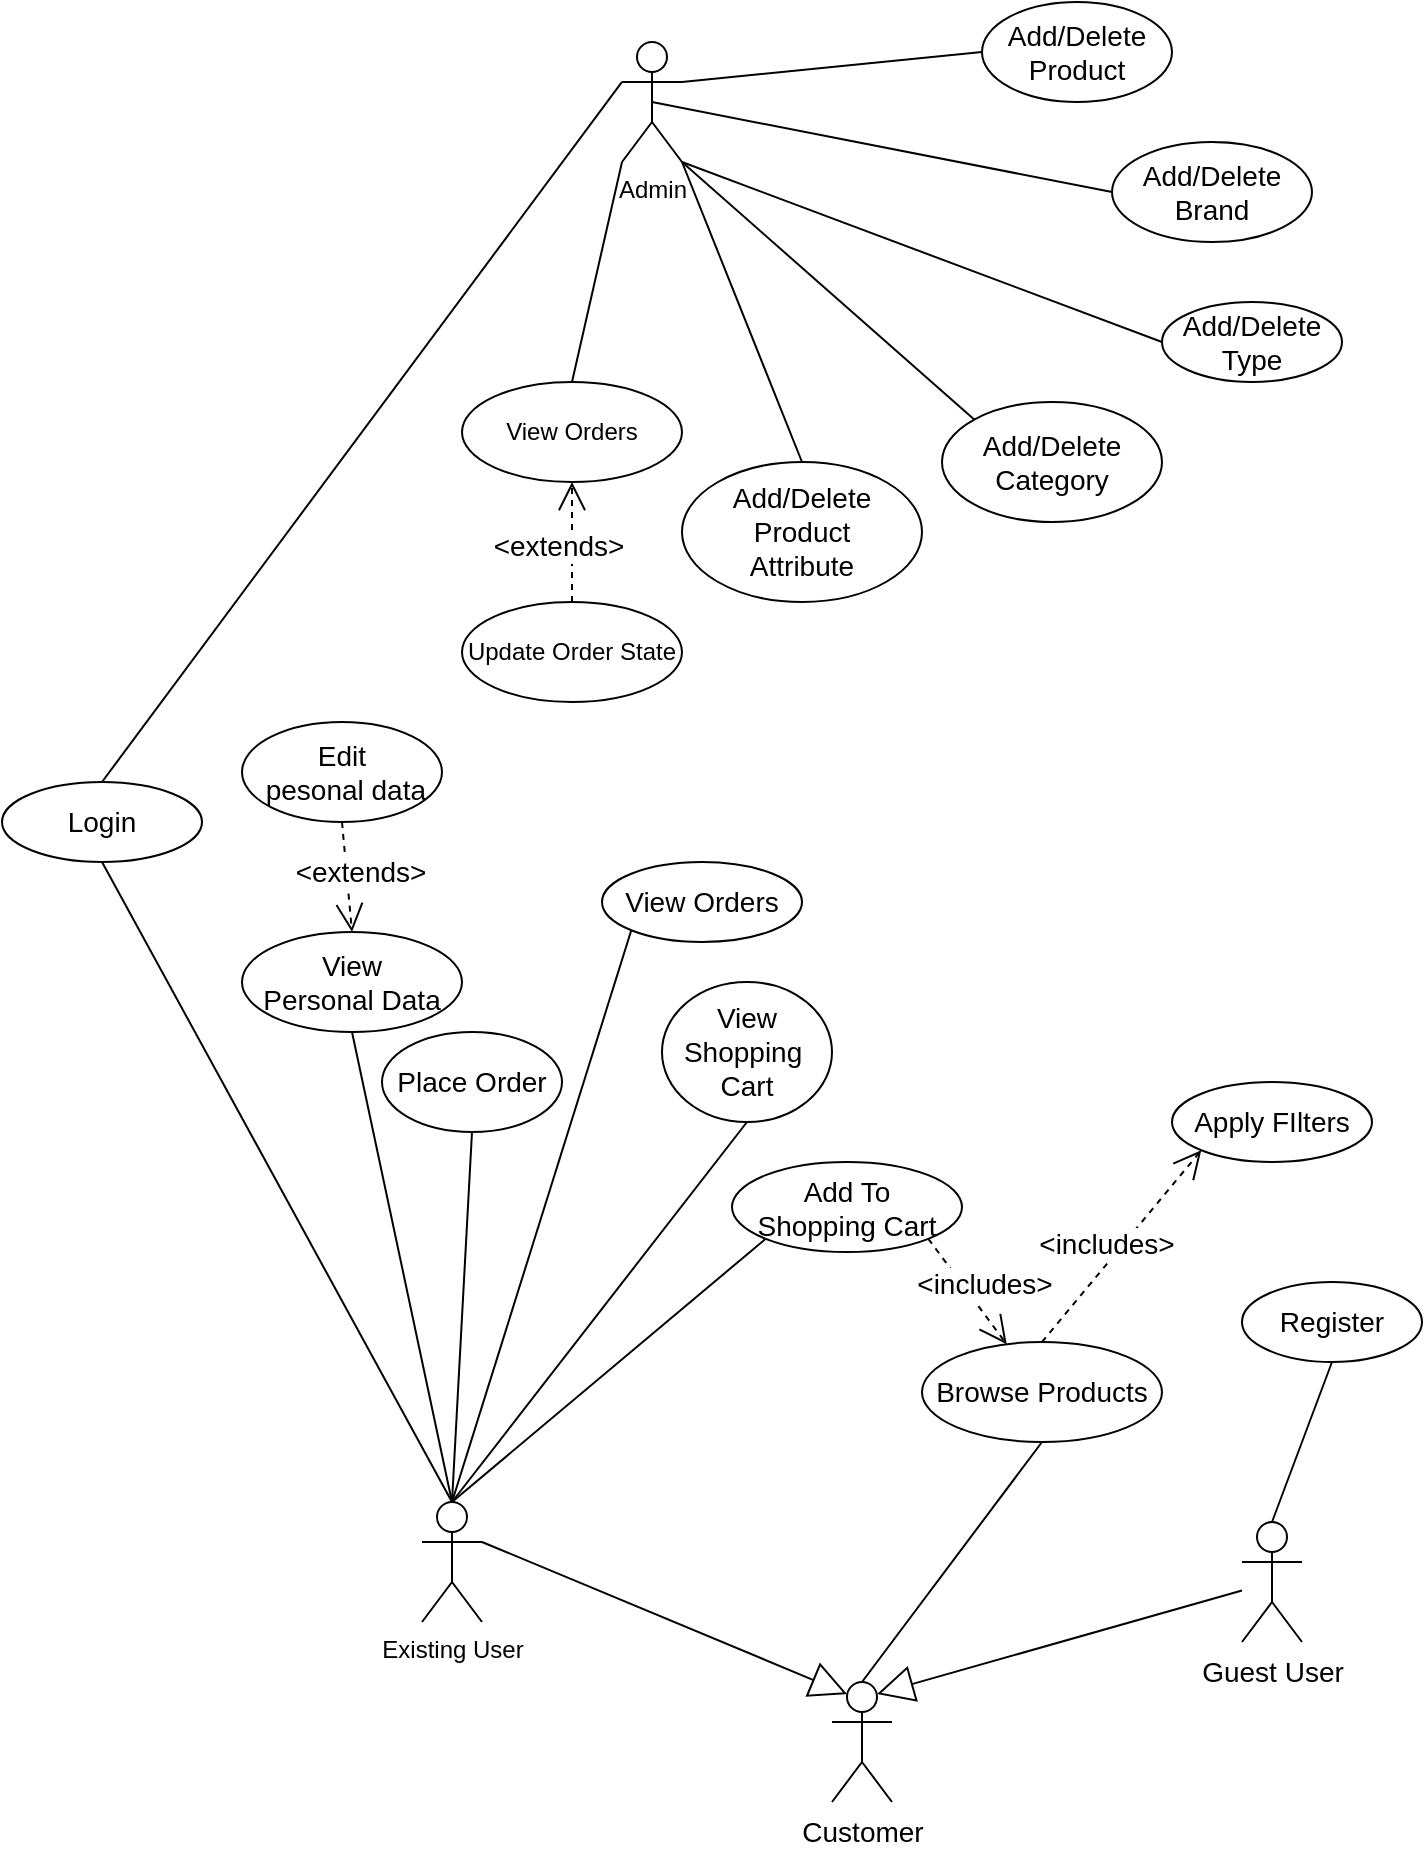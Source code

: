 <mxfile version="20.8.16" type="device"><diagram name="Page-1" id="NyE9kDQV2upqEJ7us5eI"><mxGraphModel dx="880" dy="423" grid="1" gridSize="10" guides="1" tooltips="1" connect="1" arrows="1" fold="1" page="1" pageScale="1" pageWidth="850" pageHeight="1100" math="0" shadow="0"><root><mxCell id="0"/><mxCell id="1" parent="0"/><mxCell id="W94CLhfn8R39FI1Z-DHx-1" value="Admin" style="shape=umlActor;verticalLabelPosition=bottom;verticalAlign=top;html=1;outlineConnect=0;" parent="1" vertex="1"><mxGeometry x="320" y="180" width="30" height="60" as="geometry"/></mxCell><mxCell id="W94CLhfn8R39FI1Z-DHx-4" value="Existing User" style="shape=umlActor;verticalLabelPosition=bottom;verticalAlign=top;html=1;outlineConnect=0;" parent="1" vertex="1"><mxGeometry x="220" y="910" width="30" height="60" as="geometry"/></mxCell><mxCell id="W94CLhfn8R39FI1Z-DHx-5" value="&lt;font style=&quot;font-size: 14px;&quot;&gt;Login&lt;/font&gt;" style="ellipse;whiteSpace=wrap;html=1;" parent="1" vertex="1"><mxGeometry x="10" y="550" width="100" height="40" as="geometry"/></mxCell><mxCell id="W94CLhfn8R39FI1Z-DHx-7" value="" style="endArrow=none;html=1;rounded=0;exitX=0.5;exitY=0;exitDx=0;exitDy=0;exitPerimeter=0;entryX=0.5;entryY=1;entryDx=0;entryDy=0;" parent="1" source="W94CLhfn8R39FI1Z-DHx-4" target="W94CLhfn8R39FI1Z-DHx-5" edge="1"><mxGeometry width="50" height="50" relative="1" as="geometry"><mxPoint x="120" y="620" as="sourcePoint"/><mxPoint x="170" y="570" as="targetPoint"/></mxGeometry></mxCell><mxCell id="W94CLhfn8R39FI1Z-DHx-8" value="" style="endArrow=none;html=1;rounded=0;exitX=0.5;exitY=0;exitDx=0;exitDy=0;entryX=0;entryY=0.333;entryDx=0;entryDy=0;entryPerimeter=0;" parent="1" source="W94CLhfn8R39FI1Z-DHx-5" target="W94CLhfn8R39FI1Z-DHx-1" edge="1"><mxGeometry width="50" height="50" relative="1" as="geometry"><mxPoint x="130" y="280" as="sourcePoint"/><mxPoint x="180" y="230" as="targetPoint"/></mxGeometry></mxCell><mxCell id="W94CLhfn8R39FI1Z-DHx-9" value="&lt;font style=&quot;font-size: 14px;&quot;&gt;Register&lt;/font&gt;" style="ellipse;whiteSpace=wrap;html=1;" parent="1" vertex="1"><mxGeometry x="630" y="800" width="90" height="40" as="geometry"/></mxCell><mxCell id="W94CLhfn8R39FI1Z-DHx-10" value="" style="endArrow=none;html=1;rounded=0;exitX=0.5;exitY=0;exitDx=0;exitDy=0;exitPerimeter=0;entryX=0.5;entryY=1;entryDx=0;entryDy=0;" parent="1" source="W94CLhfn8R39FI1Z-DHx-50" target="W94CLhfn8R39FI1Z-DHx-9" edge="1"><mxGeometry width="50" height="50" relative="1" as="geometry"><mxPoint x="110" y="910" as="sourcePoint"/><mxPoint x="160" y="860" as="targetPoint"/></mxGeometry></mxCell><mxCell id="W94CLhfn8R39FI1Z-DHx-11" value="&lt;font style=&quot;font-size: 14px;&quot;&gt;View &lt;br&gt;Personal Data&lt;/font&gt;" style="ellipse;whiteSpace=wrap;html=1;" parent="1" vertex="1"><mxGeometry x="130" y="625" width="110" height="50" as="geometry"/></mxCell><mxCell id="W94CLhfn8R39FI1Z-DHx-12" value="" style="endArrow=none;html=1;rounded=0;exitX=0.5;exitY=0;exitDx=0;exitDy=0;exitPerimeter=0;entryX=0.5;entryY=1;entryDx=0;entryDy=0;" parent="1" source="W94CLhfn8R39FI1Z-DHx-4" target="W94CLhfn8R39FI1Z-DHx-11" edge="1"><mxGeometry width="50" height="50" relative="1" as="geometry"><mxPoint x="460" y="870" as="sourcePoint"/><mxPoint x="510" y="820" as="targetPoint"/></mxGeometry></mxCell><mxCell id="W94CLhfn8R39FI1Z-DHx-16" value="&lt;font style=&quot;font-size: 14px;&quot;&gt;Edit&lt;br&gt;&amp;nbsp;pesonal data&lt;/font&gt;" style="ellipse;whiteSpace=wrap;html=1;" parent="1" vertex="1"><mxGeometry x="130" y="520" width="100" height="50" as="geometry"/></mxCell><mxCell id="W94CLhfn8R39FI1Z-DHx-19" value="&amp;lt;extends&amp;gt;" style="endArrow=open;endSize=12;dashed=1;html=1;rounded=0;fontSize=14;exitX=0.5;exitY=1;exitDx=0;exitDy=0;entryX=0.5;entryY=0;entryDx=0;entryDy=0;" parent="1" source="W94CLhfn8R39FI1Z-DHx-16" target="W94CLhfn8R39FI1Z-DHx-11" edge="1"><mxGeometry x="-0.065" y="7" width="160" relative="1" as="geometry"><mxPoint x="290" y="600" as="sourcePoint"/><mxPoint x="220" y="620" as="targetPoint"/><mxPoint as="offset"/></mxGeometry></mxCell><mxCell id="W94CLhfn8R39FI1Z-DHx-20" value="View&lt;br&gt;Shopping&amp;nbsp;&lt;br&gt;Cart" style="ellipse;whiteSpace=wrap;html=1;fontSize=14;" parent="1" vertex="1"><mxGeometry x="340" y="650" width="85" height="70" as="geometry"/></mxCell><mxCell id="W94CLhfn8R39FI1Z-DHx-21" value="" style="endArrow=none;html=1;rounded=0;fontSize=14;exitX=0.5;exitY=0;exitDx=0;exitDy=0;exitPerimeter=0;entryX=0.5;entryY=1;entryDx=0;entryDy=0;" parent="1" source="W94CLhfn8R39FI1Z-DHx-4" target="W94CLhfn8R39FI1Z-DHx-20" edge="1"><mxGeometry width="50" height="50" relative="1" as="geometry"><mxPoint x="430" y="820" as="sourcePoint"/><mxPoint x="480" y="770" as="targetPoint"/></mxGeometry></mxCell><mxCell id="W94CLhfn8R39FI1Z-DHx-22" value="Apply FIlters" style="ellipse;whiteSpace=wrap;html=1;fontSize=14;" parent="1" vertex="1"><mxGeometry x="595" y="700" width="100" height="40" as="geometry"/></mxCell><mxCell id="W94CLhfn8R39FI1Z-DHx-24" value="Browse Products" style="ellipse;whiteSpace=wrap;html=1;fontSize=14;" parent="1" vertex="1"><mxGeometry x="470" y="830" width="120" height="50" as="geometry"/></mxCell><mxCell id="W94CLhfn8R39FI1Z-DHx-45" value="&amp;lt;includes&amp;gt;" style="endArrow=open;endSize=12;dashed=1;html=1;rounded=0;fontSize=14;exitX=0.5;exitY=0;exitDx=0;exitDy=0;entryX=0;entryY=1;entryDx=0;entryDy=0;" parent="1" source="W94CLhfn8R39FI1Z-DHx-24" target="W94CLhfn8R39FI1Z-DHx-22" edge="1"><mxGeometry x="-0.061" y="7" width="160" relative="1" as="geometry"><mxPoint x="510" y="640" as="sourcePoint"/><mxPoint x="550" y="700" as="targetPoint"/><mxPoint as="offset"/></mxGeometry></mxCell><mxCell id="W94CLhfn8R39FI1Z-DHx-47" value="Add/Delete Product" style="ellipse;whiteSpace=wrap;html=1;fontSize=14;" parent="1" vertex="1"><mxGeometry x="500" y="160" width="95" height="50" as="geometry"/></mxCell><mxCell id="W94CLhfn8R39FI1Z-DHx-48" value="" style="endArrow=none;html=1;rounded=0;fontSize=14;entryX=1;entryY=0.333;entryDx=0;entryDy=0;entryPerimeter=0;exitX=0;exitY=0.5;exitDx=0;exitDy=0;" parent="1" source="W94CLhfn8R39FI1Z-DHx-47" target="W94CLhfn8R39FI1Z-DHx-1" edge="1"><mxGeometry width="50" height="50" relative="1" as="geometry"><mxPoint x="350" y="410" as="sourcePoint"/><mxPoint x="400" y="360" as="targetPoint"/></mxGeometry></mxCell><mxCell id="W94CLhfn8R39FI1Z-DHx-49" value="Customer" style="shape=umlActor;verticalLabelPosition=bottom;verticalAlign=top;html=1;outlineConnect=0;fontSize=14;" parent="1" vertex="1"><mxGeometry x="425" y="1000" width="30" height="60" as="geometry"/></mxCell><mxCell id="W94CLhfn8R39FI1Z-DHx-50" value="Guest User" style="shape=umlActor;verticalLabelPosition=bottom;verticalAlign=top;html=1;outlineConnect=0;fontSize=14;" parent="1" vertex="1"><mxGeometry x="630" y="920" width="30" height="60" as="geometry"/></mxCell><mxCell id="W94CLhfn8R39FI1Z-DHx-57" value="Add To &lt;br&gt;Shopping Cart" style="ellipse;whiteSpace=wrap;html=1;fontSize=14;" parent="1" vertex="1"><mxGeometry x="375" y="740" width="115" height="45" as="geometry"/></mxCell><mxCell id="W94CLhfn8R39FI1Z-DHx-59" value="Place Order" style="ellipse;whiteSpace=wrap;html=1;fontSize=14;" parent="1" vertex="1"><mxGeometry x="200" y="675" width="90" height="50" as="geometry"/></mxCell><mxCell id="W94CLhfn8R39FI1Z-DHx-61" value="" style="endArrow=none;html=1;rounded=0;fontSize=14;exitX=0.5;exitY=0;exitDx=0;exitDy=0;exitPerimeter=0;entryX=0.5;entryY=1;entryDx=0;entryDy=0;" parent="1" source="W94CLhfn8R39FI1Z-DHx-4" target="W94CLhfn8R39FI1Z-DHx-59" edge="1"><mxGeometry width="50" height="50" relative="1" as="geometry"><mxPoint x="260" y="770" as="sourcePoint"/><mxPoint x="310" y="720" as="targetPoint"/></mxGeometry></mxCell><mxCell id="W94CLhfn8R39FI1Z-DHx-62" value="View Orders" style="ellipse;whiteSpace=wrap;html=1;fontSize=14;" parent="1" vertex="1"><mxGeometry x="310" y="590" width="100" height="40" as="geometry"/></mxCell><mxCell id="W94CLhfn8R39FI1Z-DHx-63" value="" style="endArrow=none;html=1;rounded=0;fontSize=14;exitX=0.5;exitY=0;exitDx=0;exitDy=0;exitPerimeter=0;entryX=0;entryY=1;entryDx=0;entryDy=0;" parent="1" source="W94CLhfn8R39FI1Z-DHx-4" target="W94CLhfn8R39FI1Z-DHx-62" edge="1"><mxGeometry width="50" height="50" relative="1" as="geometry"><mxPoint x="270" y="630" as="sourcePoint"/><mxPoint x="320" y="580" as="targetPoint"/></mxGeometry></mxCell><mxCell id="W94CLhfn8R39FI1Z-DHx-64" value="Add/Delete Brand" style="ellipse;whiteSpace=wrap;html=1;fontSize=14;" parent="1" vertex="1"><mxGeometry x="565" y="230" width="100" height="50" as="geometry"/></mxCell><mxCell id="W94CLhfn8R39FI1Z-DHx-65" value="" style="endArrow=none;html=1;rounded=0;fontSize=14;exitX=0;exitY=0.5;exitDx=0;exitDy=0;entryX=0.5;entryY=0.5;entryDx=0;entryDy=0;entryPerimeter=0;" parent="1" source="W94CLhfn8R39FI1Z-DHx-64" target="W94CLhfn8R39FI1Z-DHx-1" edge="1"><mxGeometry width="50" height="50" relative="1" as="geometry"><mxPoint x="505" y="100" as="sourcePoint"/><mxPoint x="555" y="50" as="targetPoint"/></mxGeometry></mxCell><mxCell id="W94CLhfn8R39FI1Z-DHx-66" value="Add/Delete Type" style="ellipse;whiteSpace=wrap;html=1;fontSize=14;" parent="1" vertex="1"><mxGeometry x="590" y="310" width="90" height="40" as="geometry"/></mxCell><mxCell id="W94CLhfn8R39FI1Z-DHx-67" value="" style="endArrow=none;html=1;rounded=0;fontSize=14;exitX=0;exitY=0.5;exitDx=0;exitDy=0;entryX=1;entryY=1;entryDx=0;entryDy=0;entryPerimeter=0;" parent="1" source="W94CLhfn8R39FI1Z-DHx-66" target="W94CLhfn8R39FI1Z-DHx-1" edge="1"><mxGeometry width="50" height="50" relative="1" as="geometry"><mxPoint x="510" y="200" as="sourcePoint"/><mxPoint x="560" y="150" as="targetPoint"/></mxGeometry></mxCell><mxCell id="W94CLhfn8R39FI1Z-DHx-68" value="Add/Delete&lt;br&gt;Category" style="ellipse;whiteSpace=wrap;html=1;fontSize=14;" parent="1" vertex="1"><mxGeometry x="480" y="360" width="110" height="60" as="geometry"/></mxCell><mxCell id="W94CLhfn8R39FI1Z-DHx-69" value="Add/Delete&lt;br&gt;Product&lt;br&gt;Attribute" style="ellipse;whiteSpace=wrap;html=1;fontSize=14;" parent="1" vertex="1"><mxGeometry x="350" y="390" width="120" height="70" as="geometry"/></mxCell><mxCell id="W94CLhfn8R39FI1Z-DHx-70" value="" style="endArrow=none;html=1;rounded=0;fontSize=14;exitX=0.5;exitY=0;exitDx=0;exitDy=0;entryX=1;entryY=1;entryDx=0;entryDy=0;entryPerimeter=0;" parent="1" source="W94CLhfn8R39FI1Z-DHx-69" target="W94CLhfn8R39FI1Z-DHx-1" edge="1"><mxGeometry width="50" height="50" relative="1" as="geometry"><mxPoint x="380" y="190" as="sourcePoint"/><mxPoint x="430" y="140" as="targetPoint"/></mxGeometry></mxCell><mxCell id="W94CLhfn8R39FI1Z-DHx-71" value="" style="endArrow=none;html=1;rounded=0;fontSize=14;exitX=0;exitY=0;exitDx=0;exitDy=0;entryX=1;entryY=1;entryDx=0;entryDy=0;entryPerimeter=0;" parent="1" source="W94CLhfn8R39FI1Z-DHx-68" target="W94CLhfn8R39FI1Z-DHx-1" edge="1"><mxGeometry width="50" height="50" relative="1" as="geometry"><mxPoint x="500" y="400" as="sourcePoint"/><mxPoint x="430" y="70" as="targetPoint"/></mxGeometry></mxCell><mxCell id="CZQuNQ1l6jyktRhEyYrh-3" value="" style="endArrow=none;html=1;rounded=0;exitX=0.5;exitY=0;exitDx=0;exitDy=0;exitPerimeter=0;entryX=0;entryY=1;entryDx=0;entryDy=0;" parent="1" source="W94CLhfn8R39FI1Z-DHx-4" target="W94CLhfn8R39FI1Z-DHx-57" edge="1"><mxGeometry width="50" height="50" relative="1" as="geometry"><mxPoint x="320" y="880" as="sourcePoint"/><mxPoint x="370" y="830" as="targetPoint"/></mxGeometry></mxCell><mxCell id="8MGexBtSSdeSrTCfwlOQ-1" value="" style="endArrow=block;endSize=16;endFill=0;html=1;rounded=0;entryX=0.75;entryY=0.1;entryDx=0;entryDy=0;entryPerimeter=0;" parent="1" source="W94CLhfn8R39FI1Z-DHx-50" target="W94CLhfn8R39FI1Z-DHx-49" edge="1"><mxGeometry x="-0.115" y="3" width="160" relative="1" as="geometry"><mxPoint x="130" y="1030" as="sourcePoint"/><mxPoint x="290" y="1030" as="targetPoint"/><mxPoint as="offset"/></mxGeometry></mxCell><mxCell id="8MGexBtSSdeSrTCfwlOQ-2" value="" style="endArrow=block;endSize=16;endFill=0;html=1;rounded=0;entryX=0.25;entryY=0.1;entryDx=0;entryDy=0;entryPerimeter=0;exitX=1;exitY=0.333;exitDx=0;exitDy=0;exitPerimeter=0;" parent="1" source="W94CLhfn8R39FI1Z-DHx-4" target="W94CLhfn8R39FI1Z-DHx-49" edge="1"><mxGeometry x="-0.115" y="3" width="160" relative="1" as="geometry"><mxPoint x="442.5" y="910.003" as="sourcePoint"/><mxPoint x="260" y="961.75" as="targetPoint"/><mxPoint as="offset"/></mxGeometry></mxCell><mxCell id="8MGexBtSSdeSrTCfwlOQ-3" value="" style="endArrow=none;html=1;rounded=0;exitX=0.5;exitY=0;exitDx=0;exitDy=0;exitPerimeter=0;entryX=0.5;entryY=1;entryDx=0;entryDy=0;" parent="1" source="W94CLhfn8R39FI1Z-DHx-49" target="W94CLhfn8R39FI1Z-DHx-24" edge="1"><mxGeometry width="50" height="50" relative="1" as="geometry"><mxPoint x="335.22" y="941.7" as="sourcePoint"/><mxPoint x="484.783" y="830.0" as="targetPoint"/></mxGeometry></mxCell><mxCell id="8MGexBtSSdeSrTCfwlOQ-4" value="&amp;lt;includes&amp;gt;" style="endArrow=open;endSize=12;dashed=1;html=1;rounded=0;fontSize=14;exitX=1;exitY=1;exitDx=0;exitDy=0;" parent="1" source="W94CLhfn8R39FI1Z-DHx-57" target="W94CLhfn8R39FI1Z-DHx-24" edge="1"><mxGeometry x="0.013" y="8" width="160" relative="1" as="geometry"><mxPoint x="540" y="840" as="sourcePoint"/><mxPoint x="585.355" y="669.142" as="targetPoint"/><mxPoint x="1" as="offset"/></mxGeometry></mxCell><mxCell id="sBbUsJ2-irJp0rTLLbCW-1" value="Update Order State" style="ellipse;whiteSpace=wrap;html=1;" parent="1" vertex="1"><mxGeometry x="240" y="460" width="110" height="50" as="geometry"/></mxCell><mxCell id="sBbUsJ2-irJp0rTLLbCW-2" value="View Orders" style="ellipse;whiteSpace=wrap;html=1;" parent="1" vertex="1"><mxGeometry x="240" y="350" width="110" height="50" as="geometry"/></mxCell><mxCell id="e5G4r7SgyZccfIL1uApB-6" value="&amp;lt;extends&amp;gt;" style="endArrow=open;endSize=12;dashed=1;html=1;rounded=0;fontSize=14;exitX=0.5;exitY=0;exitDx=0;exitDy=0;entryX=0.5;entryY=1;entryDx=0;entryDy=0;" edge="1" parent="1" source="sBbUsJ2-irJp0rTLLbCW-1" target="sBbUsJ2-irJp0rTLLbCW-2"><mxGeometry x="-0.065" y="7" width="160" relative="1" as="geometry"><mxPoint x="420" y="457.5" as="sourcePoint"/><mxPoint x="425" y="512.5" as="targetPoint"/><mxPoint as="offset"/></mxGeometry></mxCell><mxCell id="e5G4r7SgyZccfIL1uApB-7" value="" style="endArrow=none;html=1;rounded=0;entryX=0;entryY=1;entryDx=0;entryDy=0;entryPerimeter=0;exitX=0.5;exitY=0;exitDx=0;exitDy=0;" edge="1" parent="1" source="sBbUsJ2-irJp0rTLLbCW-2" target="W94CLhfn8R39FI1Z-DHx-1"><mxGeometry width="50" height="50" relative="1" as="geometry"><mxPoint x="230" y="380" as="sourcePoint"/><mxPoint x="280" y="330" as="targetPoint"/></mxGeometry></mxCell></root></mxGraphModel></diagram></mxfile>